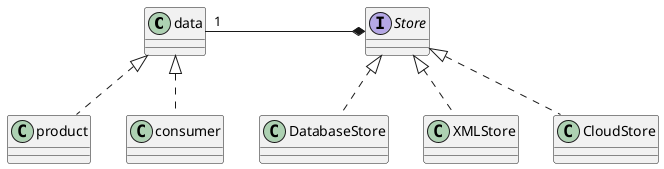 @startuml
'https://plantuml.com/class-diagram
class data
class product implements data
class consumer implements data
interface Store
class DatabaseStore implements Store
class XMLStore implements Store
class CloudStore implements Store
data "1"-* Store


@enduml
